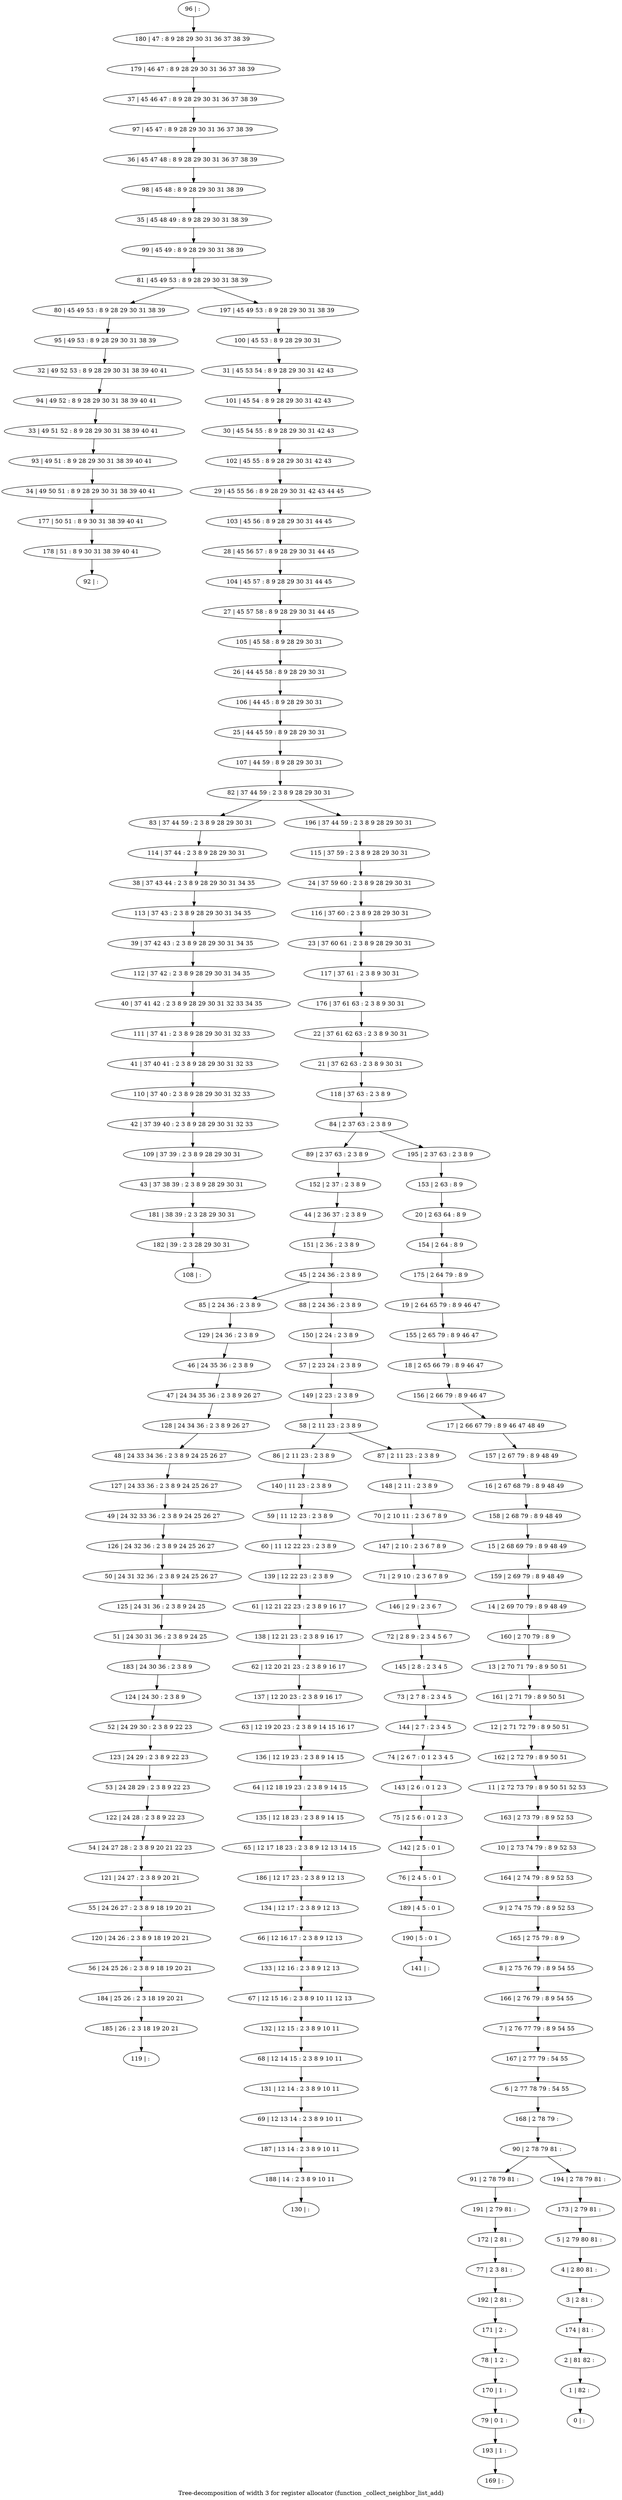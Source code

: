 digraph G {
graph [label="Tree-decomposition of width 3 for register allocator (function _collect_neighbor_list_add)"]
0[label="0 | : "];
1[label="1 | 82 : "];
2[label="2 | 81 82 : "];
3[label="3 | 2 81 : "];
4[label="4 | 2 80 81 : "];
5[label="5 | 2 79 80 81 : "];
6[label="6 | 2 77 78 79 : 54 55 "];
7[label="7 | 2 76 77 79 : 8 9 54 55 "];
8[label="8 | 2 75 76 79 : 8 9 54 55 "];
9[label="9 | 2 74 75 79 : 8 9 52 53 "];
10[label="10 | 2 73 74 79 : 8 9 52 53 "];
11[label="11 | 2 72 73 79 : 8 9 50 51 52 53 "];
12[label="12 | 2 71 72 79 : 8 9 50 51 "];
13[label="13 | 2 70 71 79 : 8 9 50 51 "];
14[label="14 | 2 69 70 79 : 8 9 48 49 "];
15[label="15 | 2 68 69 79 : 8 9 48 49 "];
16[label="16 | 2 67 68 79 : 8 9 48 49 "];
17[label="17 | 2 66 67 79 : 8 9 46 47 48 49 "];
18[label="18 | 2 65 66 79 : 8 9 46 47 "];
19[label="19 | 2 64 65 79 : 8 9 46 47 "];
20[label="20 | 2 63 64 : 8 9 "];
21[label="21 | 37 62 63 : 2 3 8 9 30 31 "];
22[label="22 | 37 61 62 63 : 2 3 8 9 30 31 "];
23[label="23 | 37 60 61 : 2 3 8 9 28 29 30 31 "];
24[label="24 | 37 59 60 : 2 3 8 9 28 29 30 31 "];
25[label="25 | 44 45 59 : 8 9 28 29 30 31 "];
26[label="26 | 44 45 58 : 8 9 28 29 30 31 "];
27[label="27 | 45 57 58 : 8 9 28 29 30 31 44 45 "];
28[label="28 | 45 56 57 : 8 9 28 29 30 31 44 45 "];
29[label="29 | 45 55 56 : 8 9 28 29 30 31 42 43 44 45 "];
30[label="30 | 45 54 55 : 8 9 28 29 30 31 42 43 "];
31[label="31 | 45 53 54 : 8 9 28 29 30 31 42 43 "];
32[label="32 | 49 52 53 : 8 9 28 29 30 31 38 39 40 41 "];
33[label="33 | 49 51 52 : 8 9 28 29 30 31 38 39 40 41 "];
34[label="34 | 49 50 51 : 8 9 28 29 30 31 38 39 40 41 "];
35[label="35 | 45 48 49 : 8 9 28 29 30 31 38 39 "];
36[label="36 | 45 47 48 : 8 9 28 29 30 31 36 37 38 39 "];
37[label="37 | 45 46 47 : 8 9 28 29 30 31 36 37 38 39 "];
38[label="38 | 37 43 44 : 2 3 8 9 28 29 30 31 34 35 "];
39[label="39 | 37 42 43 : 2 3 8 9 28 29 30 31 34 35 "];
40[label="40 | 37 41 42 : 2 3 8 9 28 29 30 31 32 33 34 35 "];
41[label="41 | 37 40 41 : 2 3 8 9 28 29 30 31 32 33 "];
42[label="42 | 37 39 40 : 2 3 8 9 28 29 30 31 32 33 "];
43[label="43 | 37 38 39 : 2 3 8 9 28 29 30 31 "];
44[label="44 | 2 36 37 : 2 3 8 9 "];
45[label="45 | 2 24 36 : 2 3 8 9 "];
46[label="46 | 24 35 36 : 2 3 8 9 "];
47[label="47 | 24 34 35 36 : 2 3 8 9 26 27 "];
48[label="48 | 24 33 34 36 : 2 3 8 9 24 25 26 27 "];
49[label="49 | 24 32 33 36 : 2 3 8 9 24 25 26 27 "];
50[label="50 | 24 31 32 36 : 2 3 8 9 24 25 26 27 "];
51[label="51 | 24 30 31 36 : 2 3 8 9 24 25 "];
52[label="52 | 24 29 30 : 2 3 8 9 22 23 "];
53[label="53 | 24 28 29 : 2 3 8 9 22 23 "];
54[label="54 | 24 27 28 : 2 3 8 9 20 21 22 23 "];
55[label="55 | 24 26 27 : 2 3 8 9 18 19 20 21 "];
56[label="56 | 24 25 26 : 2 3 8 9 18 19 20 21 "];
57[label="57 | 2 23 24 : 2 3 8 9 "];
58[label="58 | 2 11 23 : 2 3 8 9 "];
59[label="59 | 11 12 23 : 2 3 8 9 "];
60[label="60 | 11 12 22 23 : 2 3 8 9 "];
61[label="61 | 12 21 22 23 : 2 3 8 9 16 17 "];
62[label="62 | 12 20 21 23 : 2 3 8 9 16 17 "];
63[label="63 | 12 19 20 23 : 2 3 8 9 14 15 16 17 "];
64[label="64 | 12 18 19 23 : 2 3 8 9 14 15 "];
65[label="65 | 12 17 18 23 : 2 3 8 9 12 13 14 15 "];
66[label="66 | 12 16 17 : 2 3 8 9 12 13 "];
67[label="67 | 12 15 16 : 2 3 8 9 10 11 12 13 "];
68[label="68 | 12 14 15 : 2 3 8 9 10 11 "];
69[label="69 | 12 13 14 : 2 3 8 9 10 11 "];
70[label="70 | 2 10 11 : 2 3 6 7 8 9 "];
71[label="71 | 2 9 10 : 2 3 6 7 8 9 "];
72[label="72 | 2 8 9 : 2 3 4 5 6 7 "];
73[label="73 | 2 7 8 : 2 3 4 5 "];
74[label="74 | 2 6 7 : 0 1 2 3 4 5 "];
75[label="75 | 2 5 6 : 0 1 2 3 "];
76[label="76 | 2 4 5 : 0 1 "];
77[label="77 | 2 3 81 : "];
78[label="78 | 1 2 : "];
79[label="79 | 0 1 : "];
80[label="80 | 45 49 53 : 8 9 28 29 30 31 38 39 "];
81[label="81 | 45 49 53 : 8 9 28 29 30 31 38 39 "];
82[label="82 | 37 44 59 : 2 3 8 9 28 29 30 31 "];
83[label="83 | 37 44 59 : 2 3 8 9 28 29 30 31 "];
84[label="84 | 2 37 63 : 2 3 8 9 "];
85[label="85 | 2 24 36 : 2 3 8 9 "];
86[label="86 | 2 11 23 : 2 3 8 9 "];
87[label="87 | 2 11 23 : 2 3 8 9 "];
88[label="88 | 2 24 36 : 2 3 8 9 "];
89[label="89 | 2 37 63 : 2 3 8 9 "];
90[label="90 | 2 78 79 81 : "];
91[label="91 | 2 78 79 81 : "];
92[label="92 | : "];
93[label="93 | 49 51 : 8 9 28 29 30 31 38 39 40 41 "];
94[label="94 | 49 52 : 8 9 28 29 30 31 38 39 40 41 "];
95[label="95 | 49 53 : 8 9 28 29 30 31 38 39 "];
96[label="96 | : "];
97[label="97 | 45 47 : 8 9 28 29 30 31 36 37 38 39 "];
98[label="98 | 45 48 : 8 9 28 29 30 31 38 39 "];
99[label="99 | 45 49 : 8 9 28 29 30 31 38 39 "];
100[label="100 | 45 53 : 8 9 28 29 30 31 "];
101[label="101 | 45 54 : 8 9 28 29 30 31 42 43 "];
102[label="102 | 45 55 : 8 9 28 29 30 31 42 43 "];
103[label="103 | 45 56 : 8 9 28 29 30 31 44 45 "];
104[label="104 | 45 57 : 8 9 28 29 30 31 44 45 "];
105[label="105 | 45 58 : 8 9 28 29 30 31 "];
106[label="106 | 44 45 : 8 9 28 29 30 31 "];
107[label="107 | 44 59 : 8 9 28 29 30 31 "];
108[label="108 | : "];
109[label="109 | 37 39 : 2 3 8 9 28 29 30 31 "];
110[label="110 | 37 40 : 2 3 8 9 28 29 30 31 32 33 "];
111[label="111 | 37 41 : 2 3 8 9 28 29 30 31 32 33 "];
112[label="112 | 37 42 : 2 3 8 9 28 29 30 31 34 35 "];
113[label="113 | 37 43 : 2 3 8 9 28 29 30 31 34 35 "];
114[label="114 | 37 44 : 2 3 8 9 28 29 30 31 "];
115[label="115 | 37 59 : 2 3 8 9 28 29 30 31 "];
116[label="116 | 37 60 : 2 3 8 9 28 29 30 31 "];
117[label="117 | 37 61 : 2 3 8 9 30 31 "];
118[label="118 | 37 63 : 2 3 8 9 "];
119[label="119 | : "];
120[label="120 | 24 26 : 2 3 8 9 18 19 20 21 "];
121[label="121 | 24 27 : 2 3 8 9 20 21 "];
122[label="122 | 24 28 : 2 3 8 9 22 23 "];
123[label="123 | 24 29 : 2 3 8 9 22 23 "];
124[label="124 | 24 30 : 2 3 8 9 "];
125[label="125 | 24 31 36 : 2 3 8 9 24 25 "];
126[label="126 | 24 32 36 : 2 3 8 9 24 25 26 27 "];
127[label="127 | 24 33 36 : 2 3 8 9 24 25 26 27 "];
128[label="128 | 24 34 36 : 2 3 8 9 26 27 "];
129[label="129 | 24 36 : 2 3 8 9 "];
130[label="130 | : "];
131[label="131 | 12 14 : 2 3 8 9 10 11 "];
132[label="132 | 12 15 : 2 3 8 9 10 11 "];
133[label="133 | 12 16 : 2 3 8 9 12 13 "];
134[label="134 | 12 17 : 2 3 8 9 12 13 "];
135[label="135 | 12 18 23 : 2 3 8 9 14 15 "];
136[label="136 | 12 19 23 : 2 3 8 9 14 15 "];
137[label="137 | 12 20 23 : 2 3 8 9 16 17 "];
138[label="138 | 12 21 23 : 2 3 8 9 16 17 "];
139[label="139 | 12 22 23 : 2 3 8 9 "];
140[label="140 | 11 23 : 2 3 8 9 "];
141[label="141 | : "];
142[label="142 | 2 5 : 0 1 "];
143[label="143 | 2 6 : 0 1 2 3 "];
144[label="144 | 2 7 : 2 3 4 5 "];
145[label="145 | 2 8 : 2 3 4 5 "];
146[label="146 | 2 9 : 2 3 6 7 "];
147[label="147 | 2 10 : 2 3 6 7 8 9 "];
148[label="148 | 2 11 : 2 3 8 9 "];
149[label="149 | 2 23 : 2 3 8 9 "];
150[label="150 | 2 24 : 2 3 8 9 "];
151[label="151 | 2 36 : 2 3 8 9 "];
152[label="152 | 2 37 : 2 3 8 9 "];
153[label="153 | 2 63 : 8 9 "];
154[label="154 | 2 64 : 8 9 "];
155[label="155 | 2 65 79 : 8 9 46 47 "];
156[label="156 | 2 66 79 : 8 9 46 47 "];
157[label="157 | 2 67 79 : 8 9 48 49 "];
158[label="158 | 2 68 79 : 8 9 48 49 "];
159[label="159 | 2 69 79 : 8 9 48 49 "];
160[label="160 | 2 70 79 : 8 9 "];
161[label="161 | 2 71 79 : 8 9 50 51 "];
162[label="162 | 2 72 79 : 8 9 50 51 "];
163[label="163 | 2 73 79 : 8 9 52 53 "];
164[label="164 | 2 74 79 : 8 9 52 53 "];
165[label="165 | 2 75 79 : 8 9 "];
166[label="166 | 2 76 79 : 8 9 54 55 "];
167[label="167 | 2 77 79 : 54 55 "];
168[label="168 | 2 78 79 : "];
169[label="169 | : "];
170[label="170 | 1 : "];
171[label="171 | 2 : "];
172[label="172 | 2 81 : "];
173[label="173 | 2 79 81 : "];
174[label="174 | 81 : "];
175[label="175 | 2 64 79 : 8 9 "];
176[label="176 | 37 61 63 : 2 3 8 9 30 31 "];
177[label="177 | 50 51 : 8 9 30 31 38 39 40 41 "];
178[label="178 | 51 : 8 9 30 31 38 39 40 41 "];
179[label="179 | 46 47 : 8 9 28 29 30 31 36 37 38 39 "];
180[label="180 | 47 : 8 9 28 29 30 31 36 37 38 39 "];
181[label="181 | 38 39 : 2 3 28 29 30 31 "];
182[label="182 | 39 : 2 3 28 29 30 31 "];
183[label="183 | 24 30 36 : 2 3 8 9 "];
184[label="184 | 25 26 : 2 3 18 19 20 21 "];
185[label="185 | 26 : 2 3 18 19 20 21 "];
186[label="186 | 12 17 23 : 2 3 8 9 12 13 "];
187[label="187 | 13 14 : 2 3 8 9 10 11 "];
188[label="188 | 14 : 2 3 8 9 10 11 "];
189[label="189 | 4 5 : 0 1 "];
190[label="190 | 5 : 0 1 "];
191[label="191 | 2 79 81 : "];
192[label="192 | 2 81 : "];
193[label="193 | 1 : "];
194[label="194 | 2 78 79 81 : "];
195[label="195 | 2 37 63 : 2 3 8 9 "];
196[label="196 | 37 44 59 : 2 3 8 9 28 29 30 31 "];
197[label="197 | 45 49 53 : 8 9 28 29 30 31 38 39 "];
46->47 ;
59->60 ;
45->85 ;
58->86 ;
58->87 ;
45->88 ;
93->34 ;
33->93 ;
94->33 ;
32->94 ;
95->32 ;
80->95 ;
109->43 ;
42->109 ;
110->42 ;
41->110 ;
111->41 ;
40->111 ;
112->40 ;
39->112 ;
113->39 ;
38->113 ;
114->38 ;
83->114 ;
120->56 ;
55->120 ;
121->55 ;
54->121 ;
122->54 ;
53->122 ;
123->53 ;
52->123 ;
124->52 ;
125->51 ;
50->125 ;
126->50 ;
49->126 ;
127->49 ;
48->127 ;
128->48 ;
47->128 ;
129->46 ;
85->129 ;
131->69 ;
68->131 ;
132->68 ;
67->132 ;
133->67 ;
66->133 ;
134->66 ;
135->65 ;
64->135 ;
136->64 ;
63->136 ;
137->63 ;
62->137 ;
138->62 ;
61->138 ;
139->61 ;
60->139 ;
140->59 ;
86->140 ;
142->76 ;
75->142 ;
143->75 ;
74->143 ;
144->74 ;
73->144 ;
145->73 ;
72->145 ;
146->72 ;
71->146 ;
147->71 ;
70->147 ;
148->70 ;
87->148 ;
149->58 ;
57->149 ;
150->57 ;
88->150 ;
151->45 ;
44->151 ;
152->44 ;
89->152 ;
170->79 ;
78->170 ;
171->78 ;
172->77 ;
34->177 ;
178->92 ;
177->178 ;
43->181 ;
182->108 ;
181->182 ;
183->124 ;
51->183 ;
56->184 ;
185->119 ;
184->185 ;
186->134 ;
65->186 ;
69->187 ;
188->130 ;
187->188 ;
76->189 ;
190->141 ;
189->190 ;
191->172 ;
91->191 ;
192->171 ;
77->192 ;
193->169 ;
79->193 ;
96->180 ;
180->179 ;
179->37 ;
37->97 ;
97->36 ;
36->98 ;
98->35 ;
35->99 ;
99->81 ;
100->31 ;
31->101 ;
101->30 ;
30->102 ;
102->29 ;
29->103 ;
103->28 ;
28->104 ;
104->27 ;
27->105 ;
105->26 ;
26->106 ;
106->25 ;
25->107 ;
107->82 ;
115->24 ;
24->116 ;
116->23 ;
23->117 ;
117->176 ;
176->22 ;
22->21 ;
21->118 ;
118->84 ;
153->20 ;
20->154 ;
154->175 ;
175->19 ;
19->155 ;
155->18 ;
18->156 ;
156->17 ;
17->157 ;
157->16 ;
16->158 ;
158->15 ;
15->159 ;
159->14 ;
14->160 ;
160->13 ;
13->161 ;
161->12 ;
12->162 ;
162->11 ;
11->163 ;
163->10 ;
10->164 ;
164->9 ;
9->165 ;
165->8 ;
8->166 ;
166->7 ;
7->167 ;
167->6 ;
6->168 ;
168->90 ;
173->5 ;
5->4 ;
4->3 ;
3->174 ;
174->2 ;
2->1 ;
1->0 ;
194->173 ;
195->153 ;
196->115 ;
197->100 ;
90->91 ;
90->194 ;
84->89 ;
84->195 ;
82->83 ;
82->196 ;
81->80 ;
81->197 ;
}
